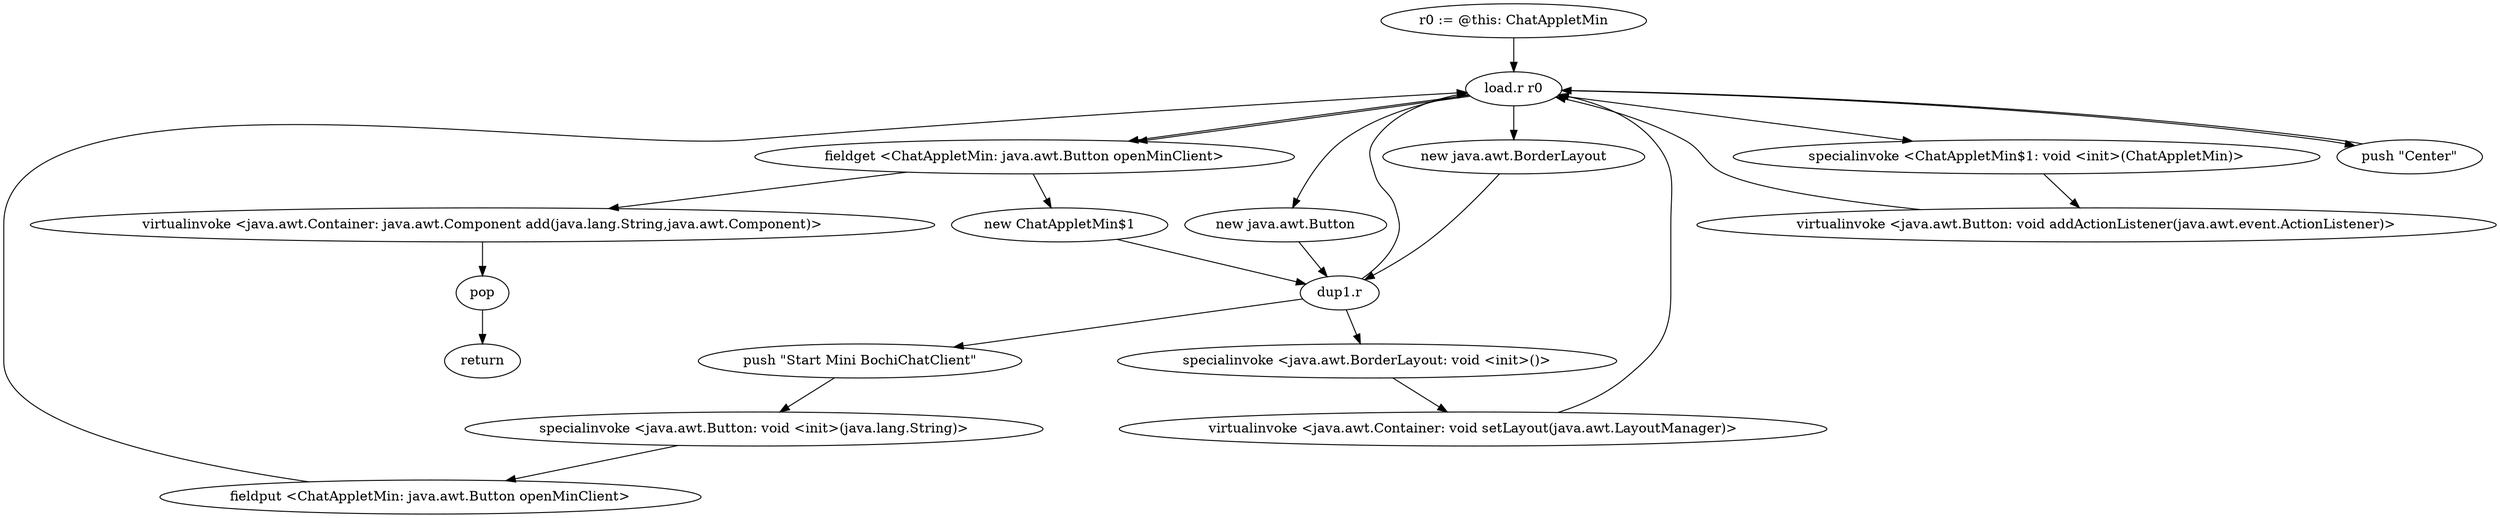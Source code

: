 digraph "" {
    "r0 := @this: ChatAppletMin"
    "load.r r0"
    "r0 := @this: ChatAppletMin"->"load.r r0";
    "new java.awt.Button"
    "load.r r0"->"new java.awt.Button";
    "dup1.r"
    "new java.awt.Button"->"dup1.r";
    "push \"Start Mini BochiChatClient\""
    "dup1.r"->"push \"Start Mini BochiChatClient\"";
    "specialinvoke <java.awt.Button: void <init>(java.lang.String)>"
    "push \"Start Mini BochiChatClient\""->"specialinvoke <java.awt.Button: void <init>(java.lang.String)>";
    "fieldput <ChatAppletMin: java.awt.Button openMinClient>"
    "specialinvoke <java.awt.Button: void <init>(java.lang.String)>"->"fieldput <ChatAppletMin: java.awt.Button openMinClient>";
    "fieldput <ChatAppletMin: java.awt.Button openMinClient>"->"load.r r0";
    "fieldget <ChatAppletMin: java.awt.Button openMinClient>"
    "load.r r0"->"fieldget <ChatAppletMin: java.awt.Button openMinClient>";
    "new ChatAppletMin$1"
    "fieldget <ChatAppletMin: java.awt.Button openMinClient>"->"new ChatAppletMin$1";
    "new ChatAppletMin$1"->"dup1.r";
    "dup1.r"->"load.r r0";
    "specialinvoke <ChatAppletMin$1: void <init>(ChatAppletMin)>"
    "load.r r0"->"specialinvoke <ChatAppletMin$1: void <init>(ChatAppletMin)>";
    "virtualinvoke <java.awt.Button: void addActionListener(java.awt.event.ActionListener)>"
    "specialinvoke <ChatAppletMin$1: void <init>(ChatAppletMin)>"->"virtualinvoke <java.awt.Button: void addActionListener(java.awt.event.ActionListener)>";
    "virtualinvoke <java.awt.Button: void addActionListener(java.awt.event.ActionListener)>"->"load.r r0";
    "new java.awt.BorderLayout"
    "load.r r0"->"new java.awt.BorderLayout";
    "new java.awt.BorderLayout"->"dup1.r";
    "specialinvoke <java.awt.BorderLayout: void <init>()>"
    "dup1.r"->"specialinvoke <java.awt.BorderLayout: void <init>()>";
    "virtualinvoke <java.awt.Container: void setLayout(java.awt.LayoutManager)>"
    "specialinvoke <java.awt.BorderLayout: void <init>()>"->"virtualinvoke <java.awt.Container: void setLayout(java.awt.LayoutManager)>";
    "virtualinvoke <java.awt.Container: void setLayout(java.awt.LayoutManager)>"->"load.r r0";
    "push \"Center\""
    "load.r r0"->"push \"Center\"";
    "push \"Center\""->"load.r r0";
    "load.r r0"->"fieldget <ChatAppletMin: java.awt.Button openMinClient>";
    "virtualinvoke <java.awt.Container: java.awt.Component add(java.lang.String,java.awt.Component)>"
    "fieldget <ChatAppletMin: java.awt.Button openMinClient>"->"virtualinvoke <java.awt.Container: java.awt.Component add(java.lang.String,java.awt.Component)>";
    "pop"
    "virtualinvoke <java.awt.Container: java.awt.Component add(java.lang.String,java.awt.Component)>"->"pop";
    "return"
    "pop"->"return";
}
